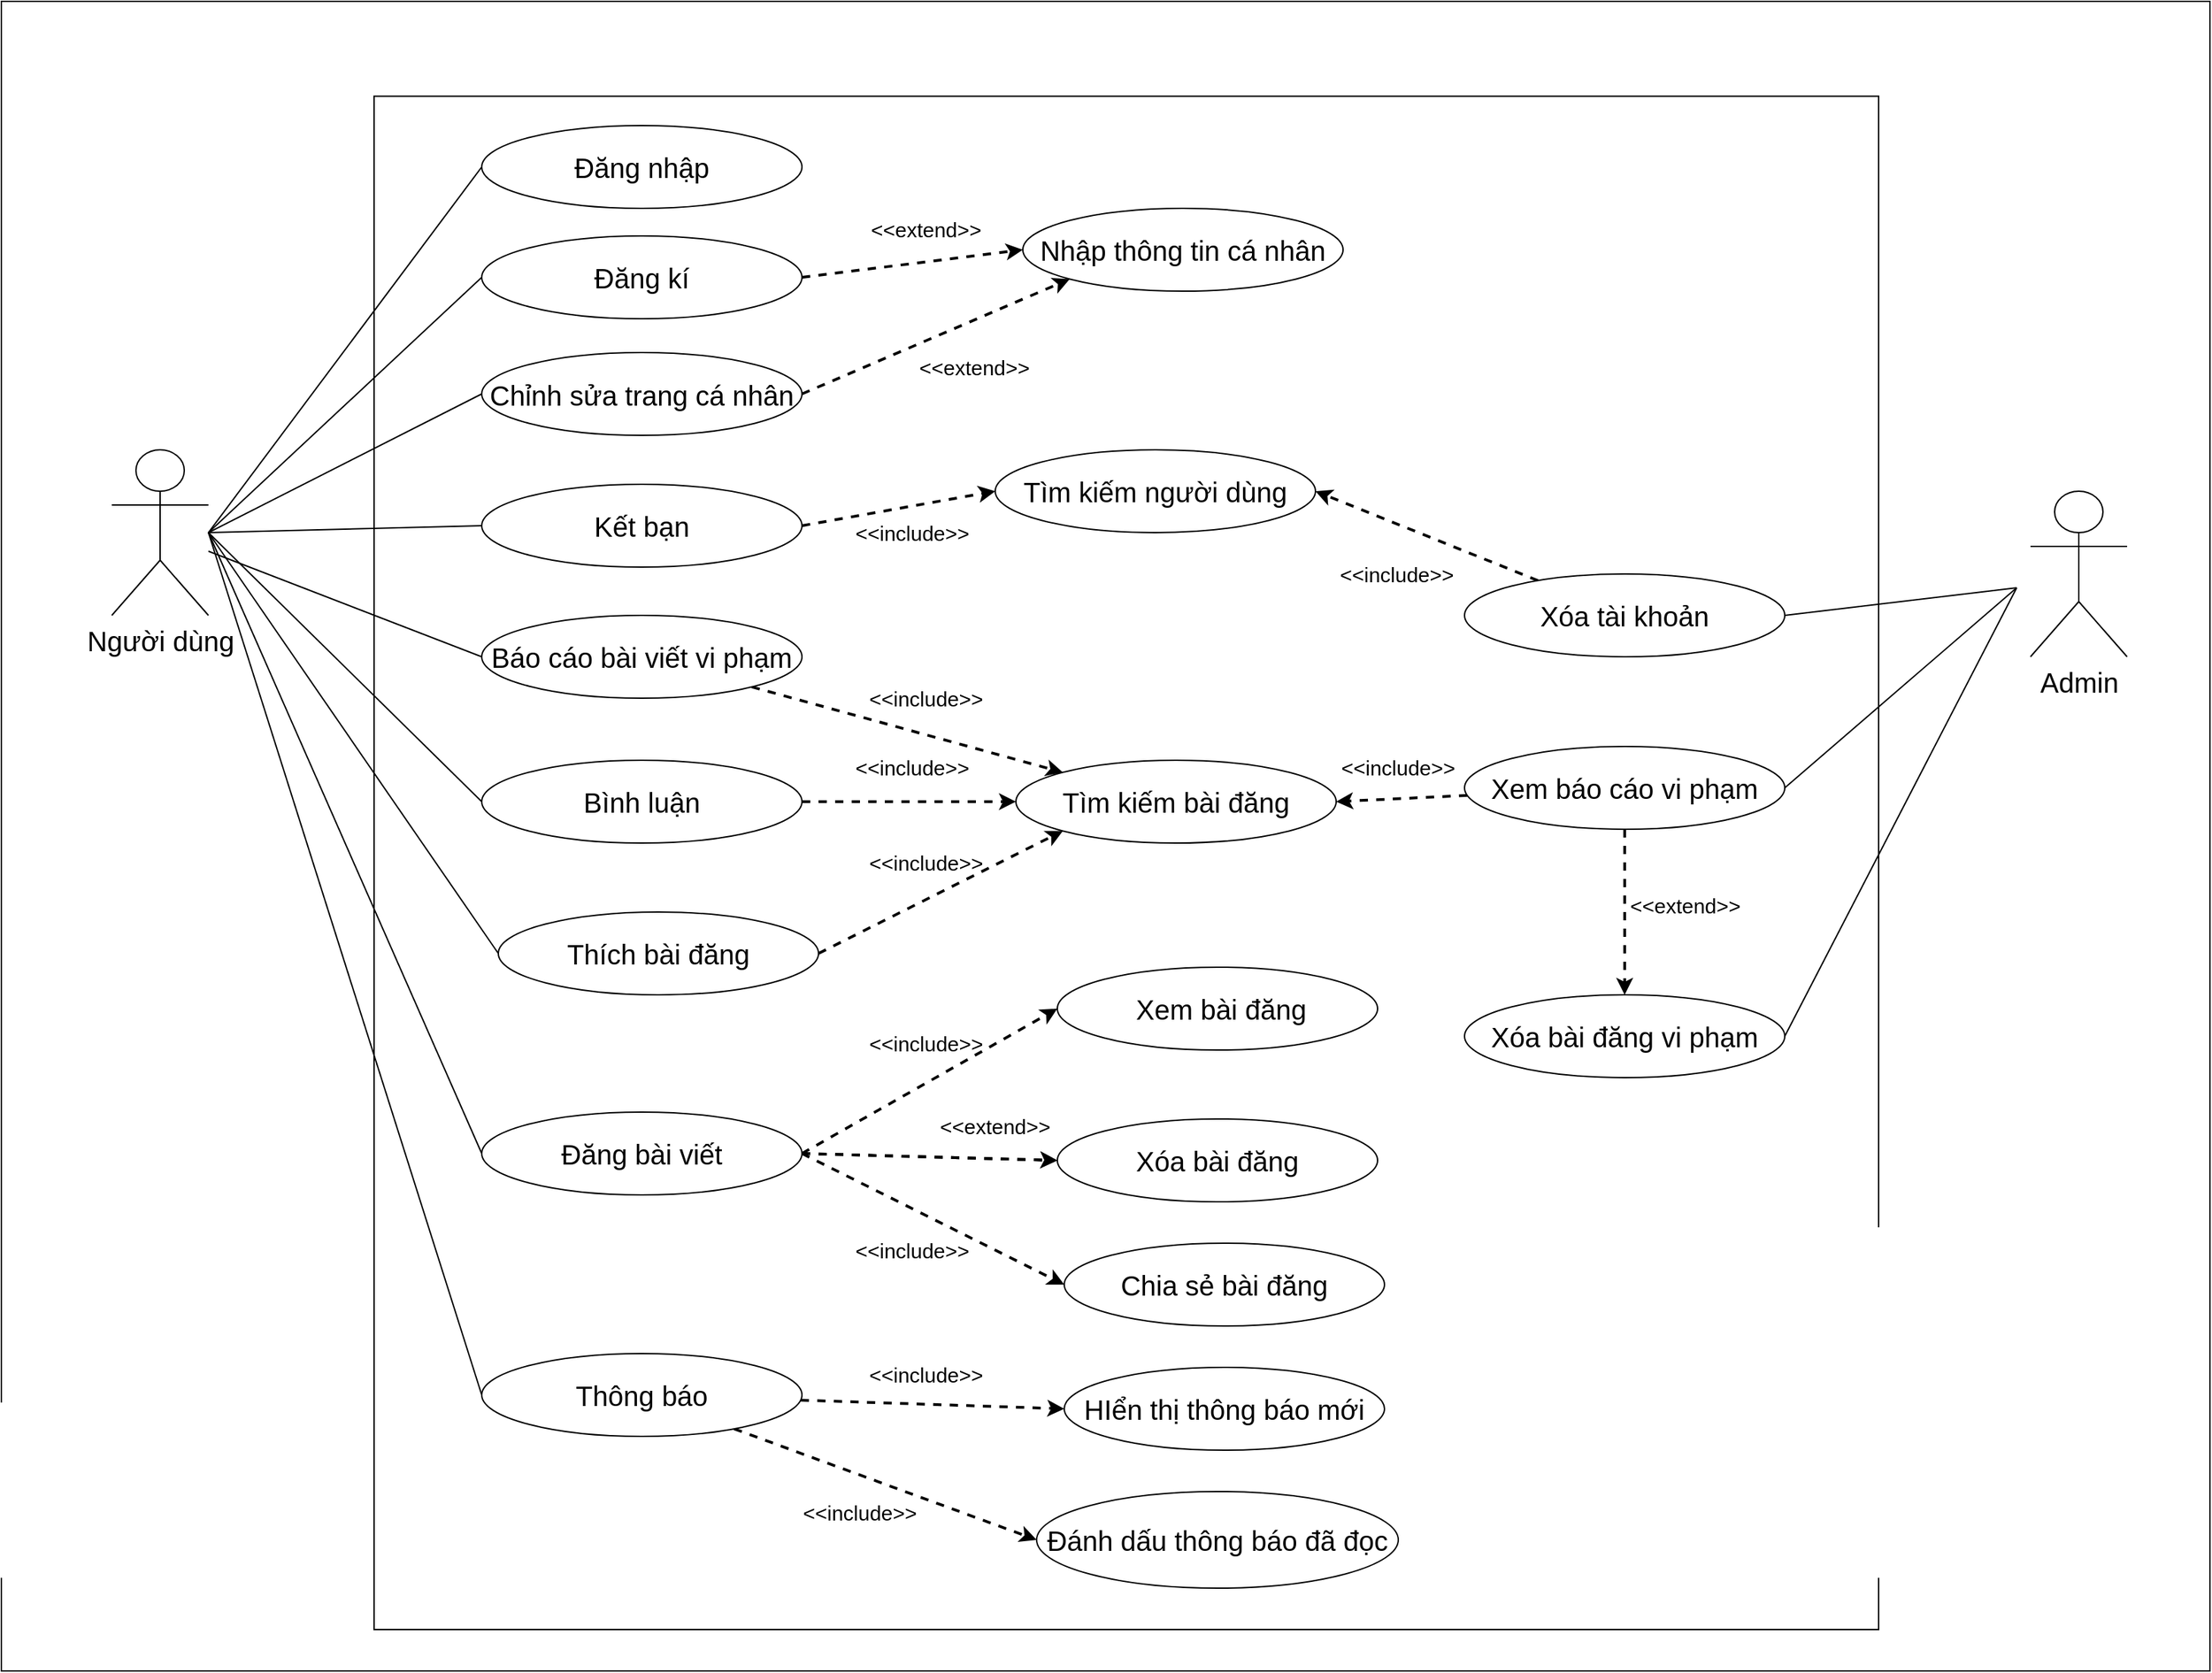 <mxfile version="22.0.8" type="device" pages="3">
  <diagram name="Toàn hệ thống" id="3_C9qZdud00XdcsO2KKz">
    <mxGraphModel dx="4780" dy="2633" grid="1" gridSize="10" guides="1" tooltips="1" connect="1" arrows="1" fold="1" page="1" pageScale="1" pageWidth="827" pageHeight="1169" math="0" shadow="0">
      <root>
        <mxCell id="0" />
        <mxCell id="1" parent="0" />
        <mxCell id="h9XKyr5DQepyekK_fm0u-84" value="" style="rounded=0;whiteSpace=wrap;html=1;" parent="1" vertex="1">
          <mxGeometry x="230" y="330" width="1600" height="1210" as="geometry" />
        </mxCell>
        <mxCell id="h9XKyr5DQepyekK_fm0u-85" value="&lt;font style=&quot;font-size: 20px;&quot;&gt;Người dùng&lt;/font&gt;" style="shape=umlActor;verticalLabelPosition=bottom;verticalAlign=top;html=1;outlineConnect=0;" parent="1" vertex="1">
          <mxGeometry x="310" y="655" width="70" height="120" as="geometry" />
        </mxCell>
        <mxCell id="h9XKyr5DQepyekK_fm0u-86" value="" style="rounded=0;whiteSpace=wrap;html=1;direction=south;" parent="1" vertex="1">
          <mxGeometry x="500" y="398.75" width="1090" height="1111.25" as="geometry" />
        </mxCell>
        <mxCell id="h9XKyr5DQepyekK_fm0u-87" value="&lt;font style=&quot;font-size: 20px;&quot;&gt;Admin&lt;/font&gt;" style="shape=umlActor;verticalLabelPosition=bottom;verticalAlign=top;html=1;outlineConnect=0;" parent="1" vertex="1">
          <mxGeometry x="1700" y="685" width="70" height="120" as="geometry" />
        </mxCell>
        <mxCell id="2ym0fA8dslWtIB_ttSnl-41" style="rounded=0;orthogonalLoop=1;jettySize=auto;html=1;entryX=0;entryY=1;entryDx=0;entryDy=0;dashed=1;endArrow=classic;endFill=1;strokeWidth=2;exitX=1;exitY=0.5;exitDx=0;exitDy=0;" edge="1" parent="1" source="h9XKyr5DQepyekK_fm0u-88" target="2ym0fA8dslWtIB_ttSnl-38">
          <mxGeometry relative="1" as="geometry" />
        </mxCell>
        <mxCell id="h9XKyr5DQepyekK_fm0u-88" value="&lt;font style=&quot;font-size: 20px;&quot;&gt;Chỉnh sửa trang cá nhân&lt;/font&gt;" style="ellipse;whiteSpace=wrap;html=1;" parent="1" vertex="1">
          <mxGeometry x="578" y="584.5" width="232" height="60" as="geometry" />
        </mxCell>
        <mxCell id="h9XKyr5DQepyekK_fm0u-89" value="&lt;span style=&quot;font-size: 20px;&quot;&gt;Đăng bài viết&lt;/span&gt;" style="ellipse;whiteSpace=wrap;html=1;" parent="1" vertex="1">
          <mxGeometry x="578" y="1135" width="232" height="60" as="geometry" />
        </mxCell>
        <mxCell id="2ym0fA8dslWtIB_ttSnl-39" value="" style="rounded=0;orthogonalLoop=1;jettySize=auto;html=1;dashed=1;strokeWidth=2;entryX=0;entryY=0.5;entryDx=0;entryDy=0;exitX=1;exitY=0.5;exitDx=0;exitDy=0;" edge="1" parent="1" source="h9XKyr5DQepyekK_fm0u-90" target="2ym0fA8dslWtIB_ttSnl-38">
          <mxGeometry relative="1" as="geometry" />
        </mxCell>
        <mxCell id="h9XKyr5DQepyekK_fm0u-90" value="&lt;span style=&quot;font-size: 20px;&quot;&gt;Đăng kí&lt;/span&gt;" style="ellipse;whiteSpace=wrap;html=1;" parent="1" vertex="1">
          <mxGeometry x="578" y="500" width="232" height="60" as="geometry" />
        </mxCell>
        <mxCell id="h9XKyr5DQepyekK_fm0u-91" value="&lt;span style=&quot;font-size: 20px;&quot;&gt;Đăng nhập&lt;/span&gt;" style="ellipse;whiteSpace=wrap;html=1;" parent="1" vertex="1">
          <mxGeometry x="578" y="420" width="232" height="60" as="geometry" />
        </mxCell>
        <mxCell id="h9XKyr5DQepyekK_fm0u-92" value="&lt;font style=&quot;font-size: 20px;&quot;&gt;Kết bạn&lt;/font&gt;" style="ellipse;whiteSpace=wrap;html=1;" parent="1" vertex="1">
          <mxGeometry x="578" y="680" width="232" height="60" as="geometry" />
        </mxCell>
        <mxCell id="2ym0fA8dslWtIB_ttSnl-20" style="rounded=0;orthogonalLoop=1;jettySize=auto;html=1;entryX=0;entryY=1;entryDx=0;entryDy=0;dashed=1;strokeWidth=2;exitX=1;exitY=0.5;exitDx=0;exitDy=0;endArrow=classic;endFill=1;" edge="1" parent="1" source="h9XKyr5DQepyekK_fm0u-93" target="h9XKyr5DQepyekK_fm0u-106">
          <mxGeometry relative="1" as="geometry" />
        </mxCell>
        <mxCell id="h9XKyr5DQepyekK_fm0u-93" value="&lt;font style=&quot;font-size: 20px;&quot;&gt;Thích bài đăng&lt;/font&gt;" style="ellipse;whiteSpace=wrap;html=1;" parent="1" vertex="1">
          <mxGeometry x="590" y="990" width="232" height="60" as="geometry" />
        </mxCell>
        <mxCell id="h9XKyr5DQepyekK_fm0u-94" value="&lt;font style=&quot;font-size: 20px;&quot;&gt;Bình luận&lt;/font&gt;" style="ellipse;whiteSpace=wrap;html=1;" parent="1" vertex="1">
          <mxGeometry x="578" y="880" width="232" height="60" as="geometry" />
        </mxCell>
        <mxCell id="h9XKyr5DQepyekK_fm0u-95" value="&lt;font style=&quot;font-size: 20px;&quot;&gt;&amp;nbsp;Xem bài đăng&lt;/font&gt;" style="ellipse;whiteSpace=wrap;html=1;" parent="1" vertex="1">
          <mxGeometry x="995" y="1030" width="232" height="60" as="geometry" />
        </mxCell>
        <mxCell id="2ym0fA8dslWtIB_ttSnl-3" style="rounded=0;orthogonalLoop=1;jettySize=auto;html=1;dashed=1;endArrow=classic;endFill=1;strokeWidth=2;exitX=1;exitY=0.5;exitDx=0;exitDy=0;entryX=0;entryY=0.5;entryDx=0;entryDy=0;" edge="1" parent="1" source="h9XKyr5DQepyekK_fm0u-89" target="h9XKyr5DQepyekK_fm0u-95">
          <mxGeometry relative="1" as="geometry">
            <mxPoint x="1250" y="1120" as="targetPoint" />
          </mxGeometry>
        </mxCell>
        <mxCell id="h9XKyr5DQepyekK_fm0u-97" value="&lt;font style=&quot;font-size: 20px;&quot;&gt;Chia sẻ bài đăng&lt;/font&gt;" style="ellipse;whiteSpace=wrap;html=1;" parent="1" vertex="1">
          <mxGeometry x="1000" y="1230" width="232" height="60" as="geometry" />
        </mxCell>
        <mxCell id="h9XKyr5DQepyekK_fm0u-98" value="" style="endArrow=classic;dashed=1;html=1;rounded=0;entryX=0;entryY=0.5;entryDx=0;entryDy=0;endFill=1;strokeWidth=2;exitX=1;exitY=0.5;exitDx=0;exitDy=0;" parent="1" target="h9XKyr5DQepyekK_fm0u-97" edge="1" source="h9XKyr5DQepyekK_fm0u-89">
          <mxGeometry width="50" height="50" relative="1" as="geometry">
            <mxPoint x="810" y="655" as="sourcePoint" />
            <mxPoint x="860" y="605" as="targetPoint" />
          </mxGeometry>
        </mxCell>
        <mxCell id="h9XKyr5DQepyekK_fm0u-100" value="" style="endArrow=classic;dashed=1;html=1;rounded=0;entryX=0;entryY=0.5;entryDx=0;entryDy=0;strokeWidth=2;endFill=0;exitX=1;exitY=0.5;exitDx=0;exitDy=0;" parent="1" target="h9XKyr5DQepyekK_fm0u-96" edge="1" source="h9XKyr5DQepyekK_fm0u-89">
          <mxGeometry width="50" height="50" relative="1" as="geometry">
            <mxPoint x="810" y="655" as="sourcePoint" />
            <mxPoint x="860" y="605" as="targetPoint" />
          </mxGeometry>
        </mxCell>
        <mxCell id="h9XKyr5DQepyekK_fm0u-101" value="&lt;font style=&quot;font-size: 15px;&quot;&gt;&amp;lt;&amp;lt;extend&amp;gt;&amp;gt;&lt;/font&gt;" style="text;html=1;strokeColor=none;fillColor=none;align=center;verticalAlign=middle;whiteSpace=wrap;rounded=0;" parent="1" vertex="1">
          <mxGeometry x="920" y="1130" width="60" height="30" as="geometry" />
        </mxCell>
        <mxCell id="h9XKyr5DQepyekK_fm0u-105" value="&lt;font style=&quot;font-size: 20px;&quot;&gt;Tìm kiếm người dùng&lt;/font&gt;" style="ellipse;whiteSpace=wrap;html=1;" parent="1" vertex="1">
          <mxGeometry x="950" y="655" width="232" height="60" as="geometry" />
        </mxCell>
        <mxCell id="h9XKyr5DQepyekK_fm0u-106" value="&lt;span style=&quot;font-size: 20px;&quot;&gt;Tìm kiếm bài đăng&lt;/span&gt;" style="ellipse;whiteSpace=wrap;html=1;" parent="1" vertex="1">
          <mxGeometry x="965" y="880" width="232" height="60" as="geometry" />
        </mxCell>
        <mxCell id="h9XKyr5DQepyekK_fm0u-107" value="" style="endArrow=classic;dashed=1;html=1;rounded=0;entryX=0;entryY=0.5;entryDx=0;entryDy=0;strokeWidth=2;exitX=1;exitY=0.5;exitDx=0;exitDy=0;endFill=1;" parent="1" source="h9XKyr5DQepyekK_fm0u-92" target="h9XKyr5DQepyekK_fm0u-105" edge="1">
          <mxGeometry width="50" height="50" relative="1" as="geometry">
            <mxPoint x="810.0" y="870" as="sourcePoint" />
            <mxPoint x="860" y="1055" as="targetPoint" />
          </mxGeometry>
        </mxCell>
        <mxCell id="h9XKyr5DQepyekK_fm0u-108" value="" style="endArrow=classic;dashed=1;html=1;rounded=0;entryX=0;entryY=0.5;entryDx=0;entryDy=0;strokeWidth=2;exitX=1;exitY=0.5;exitDx=0;exitDy=0;endFill=1;" parent="1" source="h9XKyr5DQepyekK_fm0u-94" target="h9XKyr5DQepyekK_fm0u-106" edge="1">
          <mxGeometry width="50" height="50" relative="1" as="geometry">
            <mxPoint x="810.0" y="870" as="sourcePoint" />
            <mxPoint x="860" y="1055" as="targetPoint" />
          </mxGeometry>
        </mxCell>
        <mxCell id="h9XKyr5DQepyekK_fm0u-111" value="" style="endArrow=none;html=1;rounded=0;entryX=0;entryY=0.5;entryDx=0;entryDy=0;strokeWidth=1;" parent="1" target="h9XKyr5DQepyekK_fm0u-91" edge="1">
          <mxGeometry width="50" height="50" relative="1" as="geometry">
            <mxPoint x="380" y="715" as="sourcePoint" />
            <mxPoint x="430" y="665" as="targetPoint" />
          </mxGeometry>
        </mxCell>
        <mxCell id="h9XKyr5DQepyekK_fm0u-112" value="" style="endArrow=none;html=1;rounded=0;entryX=0;entryY=0.5;entryDx=0;entryDy=0;" parent="1" target="h9XKyr5DQepyekK_fm0u-90" edge="1">
          <mxGeometry width="50" height="50" relative="1" as="geometry">
            <mxPoint x="380" y="715" as="sourcePoint" />
            <mxPoint x="430" y="665" as="targetPoint" />
          </mxGeometry>
        </mxCell>
        <mxCell id="h9XKyr5DQepyekK_fm0u-113" value="" style="endArrow=none;html=1;rounded=0;entryX=0;entryY=0.5;entryDx=0;entryDy=0;" parent="1" target="h9XKyr5DQepyekK_fm0u-89" edge="1">
          <mxGeometry width="50" height="50" relative="1" as="geometry">
            <mxPoint x="380" y="715" as="sourcePoint" />
            <mxPoint x="430" y="665" as="targetPoint" />
          </mxGeometry>
        </mxCell>
        <mxCell id="h9XKyr5DQepyekK_fm0u-114" value="" style="endArrow=none;html=1;rounded=0;entryX=0;entryY=0.5;entryDx=0;entryDy=0;" parent="1" target="h9XKyr5DQepyekK_fm0u-88" edge="1">
          <mxGeometry width="50" height="50" relative="1" as="geometry">
            <mxPoint x="380" y="715" as="sourcePoint" />
            <mxPoint x="430" y="665" as="targetPoint" />
          </mxGeometry>
        </mxCell>
        <mxCell id="h9XKyr5DQepyekK_fm0u-115" value="" style="endArrow=none;html=1;rounded=0;entryX=0;entryY=0.5;entryDx=0;entryDy=0;" parent="1" target="h9XKyr5DQepyekK_fm0u-92" edge="1">
          <mxGeometry width="50" height="50" relative="1" as="geometry">
            <mxPoint x="380" y="715" as="sourcePoint" />
            <mxPoint x="430" y="665" as="targetPoint" />
          </mxGeometry>
        </mxCell>
        <mxCell id="h9XKyr5DQepyekK_fm0u-116" value="" style="endArrow=none;html=1;rounded=0;entryX=0;entryY=0.5;entryDx=0;entryDy=0;" parent="1" target="h9XKyr5DQepyekK_fm0u-93" edge="1">
          <mxGeometry width="50" height="50" relative="1" as="geometry">
            <mxPoint x="380" y="715" as="sourcePoint" />
            <mxPoint x="430" y="665" as="targetPoint" />
          </mxGeometry>
        </mxCell>
        <mxCell id="h9XKyr5DQepyekK_fm0u-117" value="" style="endArrow=none;html=1;rounded=0;entryX=0;entryY=0.5;entryDx=0;entryDy=0;" parent="1" target="h9XKyr5DQepyekK_fm0u-94" edge="1">
          <mxGeometry width="50" height="50" relative="1" as="geometry">
            <mxPoint x="380" y="715" as="sourcePoint" />
            <mxPoint x="430" y="665" as="targetPoint" />
          </mxGeometry>
        </mxCell>
        <mxCell id="2ym0fA8dslWtIB_ttSnl-12" style="rounded=0;orthogonalLoop=1;jettySize=auto;html=1;entryX=0;entryY=0.5;entryDx=0;entryDy=0;dashed=1;endArrow=classic;endFill=1;strokeWidth=2;" edge="1" parent="1" source="h9XKyr5DQepyekK_fm0u-119" target="h9XKyr5DQepyekK_fm0u-121">
          <mxGeometry relative="1" as="geometry" />
        </mxCell>
        <mxCell id="2ym0fA8dslWtIB_ttSnl-13" style="rounded=0;orthogonalLoop=1;jettySize=auto;html=1;entryX=0;entryY=0.5;entryDx=0;entryDy=0;dashed=1;strokeWidth=2;" edge="1" parent="1" source="h9XKyr5DQepyekK_fm0u-119" target="h9XKyr5DQepyekK_fm0u-122">
          <mxGeometry relative="1" as="geometry" />
        </mxCell>
        <mxCell id="h9XKyr5DQepyekK_fm0u-119" value="&lt;font style=&quot;font-size: 20px;&quot;&gt;Thông báo&lt;/font&gt;" style="ellipse;whiteSpace=wrap;html=1;" parent="1" vertex="1">
          <mxGeometry x="578" y="1310" width="232" height="60" as="geometry" />
        </mxCell>
        <mxCell id="h9XKyr5DQepyekK_fm0u-120" value="" style="endArrow=none;html=1;rounded=0;entryX=0;entryY=0.5;entryDx=0;entryDy=0;" parent="1" target="h9XKyr5DQepyekK_fm0u-119" edge="1">
          <mxGeometry width="50" height="50" relative="1" as="geometry">
            <mxPoint x="380" y="715" as="sourcePoint" />
            <mxPoint x="430" y="665" as="targetPoint" />
          </mxGeometry>
        </mxCell>
        <mxCell id="h9XKyr5DQepyekK_fm0u-121" value="&lt;font style=&quot;font-size: 20px;&quot;&gt;HIển thị thông báo mới&lt;/font&gt;" style="ellipse;whiteSpace=wrap;html=1;" parent="1" vertex="1">
          <mxGeometry x="1000" y="1320" width="232" height="60" as="geometry" />
        </mxCell>
        <mxCell id="h9XKyr5DQepyekK_fm0u-122" value="&lt;span style=&quot;font-size: 20px;&quot;&gt;Đánh dấu thông báo đã đọc&lt;/span&gt;" style="ellipse;whiteSpace=wrap;html=1;" parent="1" vertex="1">
          <mxGeometry x="980" y="1410" width="262" height="70" as="geometry" />
        </mxCell>
        <mxCell id="h9XKyr5DQepyekK_fm0u-126" value="&lt;font style=&quot;font-size: 15px;&quot;&gt;&amp;lt;&amp;lt;include&amp;gt;&amp;gt;&lt;/font&gt;" style="text;html=1;strokeColor=none;fillColor=none;align=center;verticalAlign=middle;whiteSpace=wrap;rounded=0;" parent="1" vertex="1">
          <mxGeometry x="870" y="1310" width="60" height="30" as="geometry" />
        </mxCell>
        <mxCell id="2ym0fA8dslWtIB_ttSnl-33" style="rounded=0;orthogonalLoop=1;jettySize=auto;html=1;entryX=0.5;entryY=0;entryDx=0;entryDy=0;dashed=1;strokeWidth=2;" edge="1" parent="1" source="h9XKyr5DQepyekK_fm0u-127" target="h9XKyr5DQepyekK_fm0u-128">
          <mxGeometry relative="1" as="geometry" />
        </mxCell>
        <mxCell id="2ym0fA8dslWtIB_ttSnl-35" style="rounded=0;orthogonalLoop=1;jettySize=auto;html=1;entryX=1;entryY=0.5;entryDx=0;entryDy=0;strokeWidth=2;dashed=1;" edge="1" parent="1" source="h9XKyr5DQepyekK_fm0u-127" target="h9XKyr5DQepyekK_fm0u-106">
          <mxGeometry relative="1" as="geometry" />
        </mxCell>
        <mxCell id="h9XKyr5DQepyekK_fm0u-127" value="&lt;font style=&quot;font-size: 20px;&quot;&gt;Xem báo cáo vi phạm&lt;/font&gt;" style="ellipse;whiteSpace=wrap;html=1;" parent="1" vertex="1">
          <mxGeometry x="1290" y="870" width="232" height="60" as="geometry" />
        </mxCell>
        <mxCell id="h9XKyr5DQepyekK_fm0u-128" value="&lt;font style=&quot;font-size: 20px;&quot;&gt;Xóa bài đăng vi phạm&lt;/font&gt;" style="ellipse;whiteSpace=wrap;html=1;" parent="1" vertex="1">
          <mxGeometry x="1290" y="1050" width="232" height="60" as="geometry" />
        </mxCell>
        <mxCell id="2ym0fA8dslWtIB_ttSnl-23" style="rounded=0;orthogonalLoop=1;jettySize=auto;html=1;entryX=1;entryY=0.5;entryDx=0;entryDy=0;dashed=1;endArrow=classic;endFill=1;strokeWidth=2;" edge="1" parent="1" source="h9XKyr5DQepyekK_fm0u-129" target="h9XKyr5DQepyekK_fm0u-105">
          <mxGeometry relative="1" as="geometry" />
        </mxCell>
        <mxCell id="h9XKyr5DQepyekK_fm0u-129" value="&lt;font style=&quot;font-size: 20px;&quot;&gt;Xóa tài khoản&lt;/font&gt;" style="ellipse;whiteSpace=wrap;html=1;" parent="1" vertex="1">
          <mxGeometry x="1290" y="745" width="232" height="60" as="geometry" />
        </mxCell>
        <mxCell id="h9XKyr5DQepyekK_fm0u-130" value="" style="endArrow=none;html=1;rounded=0;exitX=1;exitY=0.5;exitDx=0;exitDy=0;" parent="1" source="h9XKyr5DQepyekK_fm0u-127" edge="1">
          <mxGeometry width="50" height="50" relative="1" as="geometry">
            <mxPoint x="1640" y="805" as="sourcePoint" />
            <mxPoint x="1690" y="755" as="targetPoint" />
          </mxGeometry>
        </mxCell>
        <mxCell id="h9XKyr5DQepyekK_fm0u-131" value="" style="endArrow=none;html=1;rounded=0;exitX=1;exitY=0.5;exitDx=0;exitDy=0;" parent="1" source="h9XKyr5DQepyekK_fm0u-128" edge="1">
          <mxGeometry width="50" height="50" relative="1" as="geometry">
            <mxPoint x="1640" y="805" as="sourcePoint" />
            <mxPoint x="1690" y="755" as="targetPoint" />
          </mxGeometry>
        </mxCell>
        <mxCell id="h9XKyr5DQepyekK_fm0u-132" value="" style="endArrow=none;html=1;rounded=0;exitX=1;exitY=0.5;exitDx=0;exitDy=0;" parent="1" source="h9XKyr5DQepyekK_fm0u-129" edge="1">
          <mxGeometry width="50" height="50" relative="1" as="geometry">
            <mxPoint x="1640" y="805" as="sourcePoint" />
            <mxPoint x="1690" y="755" as="targetPoint" />
          </mxGeometry>
        </mxCell>
        <mxCell id="2ym0fA8dslWtIB_ttSnl-45" style="rounded=0;orthogonalLoop=1;jettySize=auto;html=1;entryX=0;entryY=0;entryDx=0;entryDy=0;dashed=1;strokeWidth=2;" edge="1" parent="1" source="2ym0fA8dslWtIB_ttSnl-1" target="h9XKyr5DQepyekK_fm0u-106">
          <mxGeometry relative="1" as="geometry" />
        </mxCell>
        <mxCell id="2ym0fA8dslWtIB_ttSnl-1" value="&lt;font style=&quot;font-size: 20px;&quot;&gt;Báo cáo bài viết vi phạm&lt;br&gt;&lt;/font&gt;" style="ellipse;whiteSpace=wrap;html=1;" vertex="1" parent="1">
          <mxGeometry x="578" y="775" width="232" height="60" as="geometry" />
        </mxCell>
        <mxCell id="2ym0fA8dslWtIB_ttSnl-4" value="&lt;font style=&quot;font-size: 15px;&quot;&gt;&amp;lt;&amp;lt;include&amp;gt;&amp;gt;&lt;/font&gt;" style="text;html=1;strokeColor=none;fillColor=none;align=center;verticalAlign=middle;whiteSpace=wrap;rounded=0;" vertex="1" parent="1">
          <mxGeometry x="860" y="1220" width="60" height="30" as="geometry" />
        </mxCell>
        <mxCell id="2ym0fA8dslWtIB_ttSnl-9" style="rounded=0;orthogonalLoop=1;jettySize=auto;html=1;entryX=0;entryY=0.5;entryDx=0;entryDy=0;endArrow=none;endFill=0;" edge="1" parent="1" source="h9XKyr5DQepyekK_fm0u-85" target="2ym0fA8dslWtIB_ttSnl-1">
          <mxGeometry relative="1" as="geometry" />
        </mxCell>
        <mxCell id="2ym0fA8dslWtIB_ttSnl-14" value="&lt;font style=&quot;font-size: 15px;&quot;&gt;&amp;lt;&amp;lt;include&amp;gt;&amp;gt;&lt;/font&gt;" style="text;html=1;strokeColor=none;fillColor=none;align=center;verticalAlign=middle;whiteSpace=wrap;rounded=0;" vertex="1" parent="1">
          <mxGeometry x="822" y="1410" width="60" height="30" as="geometry" />
        </mxCell>
        <mxCell id="2ym0fA8dslWtIB_ttSnl-15" value="" style="endArrow=classic;dashed=1;html=1;rounded=0;entryX=0;entryY=0.5;entryDx=0;entryDy=0;strokeWidth=2;sourcePerimeterSpacing=0;endFill=1;exitX=1;exitY=0.5;exitDx=0;exitDy=0;" edge="1" parent="1" source="h9XKyr5DQepyekK_fm0u-89" target="h9XKyr5DQepyekK_fm0u-96">
          <mxGeometry width="50" height="50" relative="1" as="geometry">
            <mxPoint x="810" y="1230" as="sourcePoint" />
            <mxPoint x="1200" y="1000" as="targetPoint" />
          </mxGeometry>
        </mxCell>
        <mxCell id="h9XKyr5DQepyekK_fm0u-96" value="&lt;font style=&quot;font-size: 20px;&quot;&gt;Xóa bài đăng&lt;br&gt;&lt;/font&gt;" style="ellipse;whiteSpace=wrap;html=1;" parent="1" vertex="1">
          <mxGeometry x="995" y="1140" width="232" height="60" as="geometry" />
        </mxCell>
        <mxCell id="2ym0fA8dslWtIB_ttSnl-25" value="&lt;font style=&quot;font-size: 15px;&quot;&gt;&amp;lt;&amp;lt;include&amp;gt;&amp;gt;&lt;/font&gt;" style="text;html=1;strokeColor=none;fillColor=none;align=center;verticalAlign=middle;whiteSpace=wrap;rounded=0;" vertex="1" parent="1">
          <mxGeometry x="1210.5" y="730" width="60" height="30" as="geometry" />
        </mxCell>
        <mxCell id="2ym0fA8dslWtIB_ttSnl-26" value="&lt;font style=&quot;font-size: 15px;&quot;&gt;&amp;lt;&amp;lt;include&amp;gt;&amp;gt;&lt;/font&gt;" style="text;html=1;strokeColor=none;fillColor=none;align=center;verticalAlign=middle;whiteSpace=wrap;rounded=0;" vertex="1" parent="1">
          <mxGeometry x="860" y="700" width="60" height="30" as="geometry" />
        </mxCell>
        <mxCell id="2ym0fA8dslWtIB_ttSnl-29" value="&lt;font style=&quot;font-size: 15px;&quot;&gt;&amp;lt;&amp;lt;include&amp;gt;&amp;gt;&lt;/font&gt;" style="text;html=1;strokeColor=none;fillColor=none;align=center;verticalAlign=middle;whiteSpace=wrap;rounded=0;" vertex="1" parent="1">
          <mxGeometry x="860" y="870" width="60" height="30" as="geometry" />
        </mxCell>
        <mxCell id="2ym0fA8dslWtIB_ttSnl-30" value="&lt;font style=&quot;font-size: 15px;&quot;&gt;&amp;lt;&amp;lt;include&amp;gt;&amp;gt;&lt;/font&gt;" style="text;html=1;strokeColor=none;fillColor=none;align=center;verticalAlign=middle;whiteSpace=wrap;rounded=0;" vertex="1" parent="1">
          <mxGeometry x="870" y="939.38" width="60" height="30" as="geometry" />
        </mxCell>
        <mxCell id="2ym0fA8dslWtIB_ttSnl-32" value="&lt;font style=&quot;font-size: 15px;&quot;&gt;&amp;lt;&amp;lt;extend&amp;gt;&amp;gt;&lt;/font&gt;" style="text;html=1;strokeColor=none;fillColor=none;align=center;verticalAlign=middle;whiteSpace=wrap;rounded=0;" vertex="1" parent="1">
          <mxGeometry x="1420" y="970" width="60" height="30" as="geometry" />
        </mxCell>
        <mxCell id="2ym0fA8dslWtIB_ttSnl-36" value="&lt;font style=&quot;font-size: 15px;&quot;&gt;&amp;lt;&amp;lt;include&amp;gt;&amp;gt;&lt;/font&gt;" style="text;html=1;strokeColor=none;fillColor=none;align=center;verticalAlign=middle;whiteSpace=wrap;rounded=0;" vertex="1" parent="1">
          <mxGeometry x="1212" y="870" width="60" height="30" as="geometry" />
        </mxCell>
        <mxCell id="2ym0fA8dslWtIB_ttSnl-37" value="&lt;font style=&quot;font-size: 15px;&quot;&gt;&amp;lt;&amp;lt;include&amp;gt;&amp;gt;&lt;/font&gt;" style="text;html=1;strokeColor=none;fillColor=none;align=center;verticalAlign=middle;whiteSpace=wrap;rounded=0;" vertex="1" parent="1">
          <mxGeometry x="870" y="1070" width="60" height="30" as="geometry" />
        </mxCell>
        <mxCell id="2ym0fA8dslWtIB_ttSnl-38" value="&lt;span style=&quot;font-size: 20px;&quot;&gt;Nhập thông tin cá nhân&lt;br&gt;&lt;/span&gt;" style="ellipse;whiteSpace=wrap;html=1;" vertex="1" parent="1">
          <mxGeometry x="970" y="480" width="232" height="60" as="geometry" />
        </mxCell>
        <mxCell id="2ym0fA8dslWtIB_ttSnl-40" value="&lt;font style=&quot;font-size: 15px;&quot;&gt;&amp;lt;&amp;lt;extend&amp;gt;&amp;gt;&lt;/font&gt;" style="text;html=1;strokeColor=none;fillColor=none;align=center;verticalAlign=middle;whiteSpace=wrap;rounded=0;" vertex="1" parent="1">
          <mxGeometry x="870" y="480" width="60" height="30" as="geometry" />
        </mxCell>
        <mxCell id="2ym0fA8dslWtIB_ttSnl-42" value="&lt;font style=&quot;font-size: 15px;&quot;&gt;&amp;lt;&amp;lt;extend&amp;gt;&amp;gt;&lt;/font&gt;" style="text;html=1;strokeColor=none;fillColor=none;align=center;verticalAlign=middle;whiteSpace=wrap;rounded=0;" vertex="1" parent="1">
          <mxGeometry x="905" y="580" width="60" height="30" as="geometry" />
        </mxCell>
        <mxCell id="2ym0fA8dslWtIB_ttSnl-43" style="edgeStyle=orthogonalEdgeStyle;rounded=0;orthogonalLoop=1;jettySize=auto;html=1;exitX=0.5;exitY=1;exitDx=0;exitDy=0;" edge="1" parent="1" source="2ym0fA8dslWtIB_ttSnl-25" target="2ym0fA8dslWtIB_ttSnl-25">
          <mxGeometry relative="1" as="geometry" />
        </mxCell>
        <mxCell id="2ym0fA8dslWtIB_ttSnl-46" value="&lt;font style=&quot;font-size: 15px;&quot;&gt;&amp;lt;&amp;lt;include&amp;gt;&amp;gt;&lt;/font&gt;" style="text;html=1;strokeColor=none;fillColor=none;align=center;verticalAlign=middle;whiteSpace=wrap;rounded=0;" vertex="1" parent="1">
          <mxGeometry x="870" y="820" width="60" height="30" as="geometry" />
        </mxCell>
      </root>
    </mxGraphModel>
  </diagram>
  <diagram id="csFMWEttqjbrjYnpQ3_l" name="admin">
    <mxGraphModel dx="2041" dy="1580" grid="1" gridSize="10" guides="1" tooltips="1" connect="1" arrows="1" fold="1" page="1" pageScale="1" pageWidth="827" pageHeight="1169" math="0" shadow="0">
      <root>
        <mxCell id="0" />
        <mxCell id="1" parent="0" />
        <mxCell id="ihpm8Mbfwv3vonvN67vi-1" value="" style="rounded=0;whiteSpace=wrap;html=1;" vertex="1" parent="1">
          <mxGeometry x="890" y="560" width="950" height="640" as="geometry" />
        </mxCell>
        <mxCell id="ihpm8Mbfwv3vonvN67vi-3" value="" style="rounded=0;whiteSpace=wrap;html=1;direction=south;" vertex="1" parent="1">
          <mxGeometry x="920" y="620" width="700" height="550" as="geometry" />
        </mxCell>
        <mxCell id="ihpm8Mbfwv3vonvN67vi-4" value="&lt;font style=&quot;font-size: 20px;&quot;&gt;Admin&lt;/font&gt;" style="shape=umlActor;verticalLabelPosition=bottom;verticalAlign=top;html=1;outlineConnect=0;" vertex="1" parent="1">
          <mxGeometry x="1700" y="685" width="70" height="120" as="geometry" />
        </mxCell>
        <mxCell id="ihpm8Mbfwv3vonvN67vi-21" value="&lt;font style=&quot;font-size: 20px;&quot;&gt;Tìm kiếm người dùng&lt;/font&gt;" style="ellipse;whiteSpace=wrap;html=1;" vertex="1" parent="1">
          <mxGeometry x="950" y="655" width="232" height="60" as="geometry" />
        </mxCell>
        <mxCell id="ihpm8Mbfwv3vonvN67vi-22" value="&lt;span style=&quot;font-size: 20px;&quot;&gt;Tìm kiếm bài đăng&lt;/span&gt;" style="ellipse;whiteSpace=wrap;html=1;" vertex="1" parent="1">
          <mxGeometry x="965" y="880" width="232" height="60" as="geometry" />
        </mxCell>
        <mxCell id="ihpm8Mbfwv3vonvN67vi-39" style="rounded=0;orthogonalLoop=1;jettySize=auto;html=1;entryX=0.5;entryY=0;entryDx=0;entryDy=0;dashed=1;strokeWidth=2;" edge="1" parent="1" source="ihpm8Mbfwv3vonvN67vi-41" target="ihpm8Mbfwv3vonvN67vi-42">
          <mxGeometry relative="1" as="geometry" />
        </mxCell>
        <mxCell id="ihpm8Mbfwv3vonvN67vi-40" style="rounded=0;orthogonalLoop=1;jettySize=auto;html=1;entryX=1;entryY=0.5;entryDx=0;entryDy=0;strokeWidth=2;dashed=1;" edge="1" parent="1" source="ihpm8Mbfwv3vonvN67vi-41" target="ihpm8Mbfwv3vonvN67vi-22">
          <mxGeometry relative="1" as="geometry" />
        </mxCell>
        <mxCell id="ihpm8Mbfwv3vonvN67vi-41" value="&lt;font style=&quot;font-size: 20px;&quot;&gt;Xem báo cáo vi phạm&lt;/font&gt;" style="ellipse;whiteSpace=wrap;html=1;" vertex="1" parent="1">
          <mxGeometry x="1290" y="870" width="232" height="60" as="geometry" />
        </mxCell>
        <mxCell id="ihpm8Mbfwv3vonvN67vi-42" value="&lt;font style=&quot;font-size: 20px;&quot;&gt;Xóa bài đăng vi phạm&lt;/font&gt;" style="ellipse;whiteSpace=wrap;html=1;" vertex="1" parent="1">
          <mxGeometry x="1290" y="1050" width="232" height="60" as="geometry" />
        </mxCell>
        <mxCell id="ihpm8Mbfwv3vonvN67vi-43" style="rounded=0;orthogonalLoop=1;jettySize=auto;html=1;entryX=1;entryY=0.5;entryDx=0;entryDy=0;dashed=1;endArrow=classic;endFill=1;strokeWidth=2;" edge="1" parent="1" source="ihpm8Mbfwv3vonvN67vi-44" target="ihpm8Mbfwv3vonvN67vi-21">
          <mxGeometry relative="1" as="geometry" />
        </mxCell>
        <mxCell id="ihpm8Mbfwv3vonvN67vi-44" value="&lt;font style=&quot;font-size: 20px;&quot;&gt;Xóa tài khoản&lt;/font&gt;" style="ellipse;whiteSpace=wrap;html=1;" vertex="1" parent="1">
          <mxGeometry x="1290" y="745" width="232" height="60" as="geometry" />
        </mxCell>
        <mxCell id="ihpm8Mbfwv3vonvN67vi-45" value="" style="endArrow=none;html=1;rounded=0;exitX=1;exitY=0.5;exitDx=0;exitDy=0;" edge="1" parent="1" source="ihpm8Mbfwv3vonvN67vi-41">
          <mxGeometry width="50" height="50" relative="1" as="geometry">
            <mxPoint x="1640" y="805" as="sourcePoint" />
            <mxPoint x="1690" y="755" as="targetPoint" />
          </mxGeometry>
        </mxCell>
        <mxCell id="ihpm8Mbfwv3vonvN67vi-46" value="" style="endArrow=none;html=1;rounded=0;exitX=1;exitY=0.5;exitDx=0;exitDy=0;" edge="1" parent="1" source="ihpm8Mbfwv3vonvN67vi-42">
          <mxGeometry width="50" height="50" relative="1" as="geometry">
            <mxPoint x="1640" y="805" as="sourcePoint" />
            <mxPoint x="1690" y="755" as="targetPoint" />
          </mxGeometry>
        </mxCell>
        <mxCell id="ihpm8Mbfwv3vonvN67vi-47" value="" style="endArrow=none;html=1;rounded=0;exitX=1;exitY=0.5;exitDx=0;exitDy=0;" edge="1" parent="1" source="ihpm8Mbfwv3vonvN67vi-44">
          <mxGeometry width="50" height="50" relative="1" as="geometry">
            <mxPoint x="1640" y="805" as="sourcePoint" />
            <mxPoint x="1690" y="755" as="targetPoint" />
          </mxGeometry>
        </mxCell>
        <mxCell id="ihpm8Mbfwv3vonvN67vi-55" value="&lt;font style=&quot;font-size: 15px;&quot;&gt;&amp;lt;&amp;lt;include&amp;gt;&amp;gt;&lt;/font&gt;" style="text;html=1;strokeColor=none;fillColor=none;align=center;verticalAlign=middle;whiteSpace=wrap;rounded=0;" vertex="1" parent="1">
          <mxGeometry x="1210.5" y="730" width="60" height="30" as="geometry" />
        </mxCell>
        <mxCell id="ihpm8Mbfwv3vonvN67vi-59" value="&lt;font style=&quot;font-size: 15px;&quot;&gt;&amp;lt;&amp;lt;extend&amp;gt;&amp;gt;&lt;/font&gt;" style="text;html=1;strokeColor=none;fillColor=none;align=center;verticalAlign=middle;whiteSpace=wrap;rounded=0;" vertex="1" parent="1">
          <mxGeometry x="1420" y="970" width="60" height="30" as="geometry" />
        </mxCell>
        <mxCell id="ihpm8Mbfwv3vonvN67vi-60" value="&lt;font style=&quot;font-size: 15px;&quot;&gt;&amp;lt;&amp;lt;include&amp;gt;&amp;gt;&lt;/font&gt;" style="text;html=1;strokeColor=none;fillColor=none;align=center;verticalAlign=middle;whiteSpace=wrap;rounded=0;" vertex="1" parent="1">
          <mxGeometry x="1212" y="870" width="60" height="30" as="geometry" />
        </mxCell>
        <mxCell id="ihpm8Mbfwv3vonvN67vi-65" style="edgeStyle=orthogonalEdgeStyle;rounded=0;orthogonalLoop=1;jettySize=auto;html=1;exitX=0.5;exitY=1;exitDx=0;exitDy=0;" edge="1" parent="1" source="ihpm8Mbfwv3vonvN67vi-55" target="ihpm8Mbfwv3vonvN67vi-55">
          <mxGeometry relative="1" as="geometry" />
        </mxCell>
      </root>
    </mxGraphModel>
  </diagram>
  <diagram id="tBOc_DQClUFXzEYUYfWl" name="Người dùng">
    <mxGraphModel dx="2868" dy="1580" grid="1" gridSize="10" guides="1" tooltips="1" connect="1" arrows="1" fold="1" page="1" pageScale="1" pageWidth="827" pageHeight="1169" math="0" shadow="0">
      <root>
        <mxCell id="0" />
        <mxCell id="1" parent="0" />
        <mxCell id="LEHNHNU1KOuzsg1_Ykxi-1" value="" style="rounded=0;whiteSpace=wrap;html=1;" vertex="1" parent="1">
          <mxGeometry x="230" y="370" width="1100" height="1170" as="geometry" />
        </mxCell>
        <mxCell id="LEHNHNU1KOuzsg1_Ykxi-2" value="&lt;font style=&quot;font-size: 20px;&quot;&gt;Người dùng&lt;/font&gt;" style="shape=umlActor;verticalLabelPosition=bottom;verticalAlign=top;html=1;outlineConnect=0;" vertex="1" parent="1">
          <mxGeometry x="310" y="655" width="70" height="120" as="geometry" />
        </mxCell>
        <mxCell id="LEHNHNU1KOuzsg1_Ykxi-3" value="" style="rounded=0;whiteSpace=wrap;html=1;direction=south;" vertex="1" parent="1">
          <mxGeometry x="500" y="398.75" width="800" height="1111.25" as="geometry" />
        </mxCell>
        <mxCell id="LEHNHNU1KOuzsg1_Ykxi-5" style="rounded=0;orthogonalLoop=1;jettySize=auto;html=1;entryX=0;entryY=1;entryDx=0;entryDy=0;dashed=1;endArrow=classic;endFill=1;strokeWidth=2;exitX=1;exitY=0.5;exitDx=0;exitDy=0;" edge="1" parent="1" source="LEHNHNU1KOuzsg1_Ykxi-6" target="LEHNHNU1KOuzsg1_Ykxi-62">
          <mxGeometry relative="1" as="geometry" />
        </mxCell>
        <mxCell id="LEHNHNU1KOuzsg1_Ykxi-6" value="&lt;font style=&quot;font-size: 20px;&quot;&gt;Chỉnh sửa trang cá nhân&lt;/font&gt;" style="ellipse;whiteSpace=wrap;html=1;" vertex="1" parent="1">
          <mxGeometry x="578" y="584.5" width="232" height="60" as="geometry" />
        </mxCell>
        <mxCell id="LEHNHNU1KOuzsg1_Ykxi-7" value="&lt;span style=&quot;font-size: 20px;&quot;&gt;Đăng bài viết&lt;/span&gt;" style="ellipse;whiteSpace=wrap;html=1;" vertex="1" parent="1">
          <mxGeometry x="578" y="1135" width="232" height="60" as="geometry" />
        </mxCell>
        <mxCell id="LEHNHNU1KOuzsg1_Ykxi-8" value="" style="rounded=0;orthogonalLoop=1;jettySize=auto;html=1;dashed=1;strokeWidth=2;entryX=0;entryY=0.5;entryDx=0;entryDy=0;exitX=1;exitY=0.5;exitDx=0;exitDy=0;" edge="1" parent="1" source="LEHNHNU1KOuzsg1_Ykxi-9" target="LEHNHNU1KOuzsg1_Ykxi-62">
          <mxGeometry relative="1" as="geometry" />
        </mxCell>
        <mxCell id="LEHNHNU1KOuzsg1_Ykxi-9" value="&lt;span style=&quot;font-size: 20px;&quot;&gt;Đăng kí&lt;/span&gt;" style="ellipse;whiteSpace=wrap;html=1;" vertex="1" parent="1">
          <mxGeometry x="578" y="500" width="232" height="60" as="geometry" />
        </mxCell>
        <mxCell id="LEHNHNU1KOuzsg1_Ykxi-10" value="&lt;span style=&quot;font-size: 20px;&quot;&gt;Đăng nhập&lt;/span&gt;" style="ellipse;whiteSpace=wrap;html=1;" vertex="1" parent="1">
          <mxGeometry x="578" y="420" width="232" height="60" as="geometry" />
        </mxCell>
        <mxCell id="LEHNHNU1KOuzsg1_Ykxi-11" value="&lt;font style=&quot;font-size: 20px;&quot;&gt;Kết bạn&lt;/font&gt;" style="ellipse;whiteSpace=wrap;html=1;" vertex="1" parent="1">
          <mxGeometry x="578" y="680" width="232" height="60" as="geometry" />
        </mxCell>
        <mxCell id="LEHNHNU1KOuzsg1_Ykxi-12" style="rounded=0;orthogonalLoop=1;jettySize=auto;html=1;entryX=0;entryY=1;entryDx=0;entryDy=0;dashed=1;strokeWidth=2;exitX=1;exitY=0.5;exitDx=0;exitDy=0;endArrow=classic;endFill=1;" edge="1" parent="1" source="LEHNHNU1KOuzsg1_Ykxi-13" target="LEHNHNU1KOuzsg1_Ykxi-22">
          <mxGeometry relative="1" as="geometry" />
        </mxCell>
        <mxCell id="LEHNHNU1KOuzsg1_Ykxi-13" value="&lt;font style=&quot;font-size: 20px;&quot;&gt;Thích bài đăng&lt;/font&gt;" style="ellipse;whiteSpace=wrap;html=1;" vertex="1" parent="1">
          <mxGeometry x="590" y="990" width="232" height="60" as="geometry" />
        </mxCell>
        <mxCell id="LEHNHNU1KOuzsg1_Ykxi-14" value="&lt;font style=&quot;font-size: 20px;&quot;&gt;Bình luận&lt;/font&gt;" style="ellipse;whiteSpace=wrap;html=1;" vertex="1" parent="1">
          <mxGeometry x="578" y="880" width="232" height="60" as="geometry" />
        </mxCell>
        <mxCell id="LEHNHNU1KOuzsg1_Ykxi-15" value="&lt;font style=&quot;font-size: 20px;&quot;&gt;&amp;nbsp;Xem bài đăng&lt;/font&gt;" style="ellipse;whiteSpace=wrap;html=1;" vertex="1" parent="1">
          <mxGeometry x="995" y="1030" width="232" height="60" as="geometry" />
        </mxCell>
        <mxCell id="LEHNHNU1KOuzsg1_Ykxi-16" style="rounded=0;orthogonalLoop=1;jettySize=auto;html=1;dashed=1;endArrow=classic;endFill=1;strokeWidth=2;exitX=1;exitY=0.5;exitDx=0;exitDy=0;entryX=0;entryY=0.5;entryDx=0;entryDy=0;" edge="1" parent="1" source="LEHNHNU1KOuzsg1_Ykxi-7" target="LEHNHNU1KOuzsg1_Ykxi-15">
          <mxGeometry relative="1" as="geometry">
            <mxPoint x="1250" y="1120" as="targetPoint" />
          </mxGeometry>
        </mxCell>
        <mxCell id="LEHNHNU1KOuzsg1_Ykxi-17" value="&lt;font style=&quot;font-size: 20px;&quot;&gt;Chia sẻ bài đăng&lt;/font&gt;" style="ellipse;whiteSpace=wrap;html=1;" vertex="1" parent="1">
          <mxGeometry x="1000" y="1230" width="232" height="60" as="geometry" />
        </mxCell>
        <mxCell id="LEHNHNU1KOuzsg1_Ykxi-18" value="" style="endArrow=classic;dashed=1;html=1;rounded=0;entryX=0;entryY=0.5;entryDx=0;entryDy=0;endFill=1;strokeWidth=2;exitX=1;exitY=0.5;exitDx=0;exitDy=0;" edge="1" parent="1" source="LEHNHNU1KOuzsg1_Ykxi-7" target="LEHNHNU1KOuzsg1_Ykxi-17">
          <mxGeometry width="50" height="50" relative="1" as="geometry">
            <mxPoint x="810" y="655" as="sourcePoint" />
            <mxPoint x="860" y="605" as="targetPoint" />
          </mxGeometry>
        </mxCell>
        <mxCell id="LEHNHNU1KOuzsg1_Ykxi-19" value="" style="endArrow=classic;dashed=1;html=1;rounded=0;entryX=0;entryY=0.5;entryDx=0;entryDy=0;strokeWidth=2;endFill=0;exitX=1;exitY=0.5;exitDx=0;exitDy=0;" edge="1" parent="1" source="LEHNHNU1KOuzsg1_Ykxi-7" target="LEHNHNU1KOuzsg1_Ykxi-54">
          <mxGeometry width="50" height="50" relative="1" as="geometry">
            <mxPoint x="810" y="655" as="sourcePoint" />
            <mxPoint x="860" y="605" as="targetPoint" />
          </mxGeometry>
        </mxCell>
        <mxCell id="LEHNHNU1KOuzsg1_Ykxi-20" value="&lt;font style=&quot;font-size: 15px;&quot;&gt;&amp;lt;&amp;lt;extend&amp;gt;&amp;gt;&lt;/font&gt;" style="text;html=1;strokeColor=none;fillColor=none;align=center;verticalAlign=middle;whiteSpace=wrap;rounded=0;" vertex="1" parent="1">
          <mxGeometry x="920" y="1130" width="60" height="30" as="geometry" />
        </mxCell>
        <mxCell id="LEHNHNU1KOuzsg1_Ykxi-21" value="&lt;font style=&quot;font-size: 20px;&quot;&gt;Tìm kiếm người dùng&lt;/font&gt;" style="ellipse;whiteSpace=wrap;html=1;" vertex="1" parent="1">
          <mxGeometry x="950" y="655" width="232" height="60" as="geometry" />
        </mxCell>
        <mxCell id="LEHNHNU1KOuzsg1_Ykxi-22" value="&lt;span style=&quot;font-size: 20px;&quot;&gt;Tìm kiếm bài đăng&lt;/span&gt;" style="ellipse;whiteSpace=wrap;html=1;" vertex="1" parent="1">
          <mxGeometry x="965" y="880" width="232" height="60" as="geometry" />
        </mxCell>
        <mxCell id="LEHNHNU1KOuzsg1_Ykxi-23" value="" style="endArrow=classic;dashed=1;html=1;rounded=0;entryX=0;entryY=0.5;entryDx=0;entryDy=0;strokeWidth=2;exitX=1;exitY=0.5;exitDx=0;exitDy=0;endFill=1;" edge="1" parent="1" source="LEHNHNU1KOuzsg1_Ykxi-11" target="LEHNHNU1KOuzsg1_Ykxi-21">
          <mxGeometry width="50" height="50" relative="1" as="geometry">
            <mxPoint x="810.0" y="870" as="sourcePoint" />
            <mxPoint x="860" y="1055" as="targetPoint" />
          </mxGeometry>
        </mxCell>
        <mxCell id="LEHNHNU1KOuzsg1_Ykxi-24" value="" style="endArrow=classic;dashed=1;html=1;rounded=0;entryX=0;entryY=0.5;entryDx=0;entryDy=0;strokeWidth=2;exitX=1;exitY=0.5;exitDx=0;exitDy=0;endFill=1;" edge="1" parent="1" source="LEHNHNU1KOuzsg1_Ykxi-14" target="LEHNHNU1KOuzsg1_Ykxi-22">
          <mxGeometry width="50" height="50" relative="1" as="geometry">
            <mxPoint x="810.0" y="870" as="sourcePoint" />
            <mxPoint x="860" y="1055" as="targetPoint" />
          </mxGeometry>
        </mxCell>
        <mxCell id="LEHNHNU1KOuzsg1_Ykxi-25" value="" style="endArrow=none;html=1;rounded=0;entryX=0;entryY=0.5;entryDx=0;entryDy=0;strokeWidth=1;" edge="1" parent="1" target="LEHNHNU1KOuzsg1_Ykxi-10">
          <mxGeometry width="50" height="50" relative="1" as="geometry">
            <mxPoint x="380" y="715" as="sourcePoint" />
            <mxPoint x="430" y="665" as="targetPoint" />
          </mxGeometry>
        </mxCell>
        <mxCell id="LEHNHNU1KOuzsg1_Ykxi-26" value="" style="endArrow=none;html=1;rounded=0;entryX=0;entryY=0.5;entryDx=0;entryDy=0;" edge="1" parent="1" target="LEHNHNU1KOuzsg1_Ykxi-9">
          <mxGeometry width="50" height="50" relative="1" as="geometry">
            <mxPoint x="380" y="715" as="sourcePoint" />
            <mxPoint x="430" y="665" as="targetPoint" />
          </mxGeometry>
        </mxCell>
        <mxCell id="LEHNHNU1KOuzsg1_Ykxi-27" value="" style="endArrow=none;html=1;rounded=0;entryX=0;entryY=0.5;entryDx=0;entryDy=0;" edge="1" parent="1" target="LEHNHNU1KOuzsg1_Ykxi-7">
          <mxGeometry width="50" height="50" relative="1" as="geometry">
            <mxPoint x="380" y="715" as="sourcePoint" />
            <mxPoint x="430" y="665" as="targetPoint" />
          </mxGeometry>
        </mxCell>
        <mxCell id="LEHNHNU1KOuzsg1_Ykxi-28" value="" style="endArrow=none;html=1;rounded=0;entryX=0;entryY=0.5;entryDx=0;entryDy=0;" edge="1" parent="1" target="LEHNHNU1KOuzsg1_Ykxi-6">
          <mxGeometry width="50" height="50" relative="1" as="geometry">
            <mxPoint x="380" y="715" as="sourcePoint" />
            <mxPoint x="430" y="665" as="targetPoint" />
          </mxGeometry>
        </mxCell>
        <mxCell id="LEHNHNU1KOuzsg1_Ykxi-29" value="" style="endArrow=none;html=1;rounded=0;entryX=0;entryY=0.5;entryDx=0;entryDy=0;" edge="1" parent="1" target="LEHNHNU1KOuzsg1_Ykxi-11">
          <mxGeometry width="50" height="50" relative="1" as="geometry">
            <mxPoint x="380" y="715" as="sourcePoint" />
            <mxPoint x="430" y="665" as="targetPoint" />
          </mxGeometry>
        </mxCell>
        <mxCell id="LEHNHNU1KOuzsg1_Ykxi-30" value="" style="endArrow=none;html=1;rounded=0;entryX=0;entryY=0.5;entryDx=0;entryDy=0;" edge="1" parent="1" target="LEHNHNU1KOuzsg1_Ykxi-13">
          <mxGeometry width="50" height="50" relative="1" as="geometry">
            <mxPoint x="380" y="715" as="sourcePoint" />
            <mxPoint x="430" y="665" as="targetPoint" />
          </mxGeometry>
        </mxCell>
        <mxCell id="LEHNHNU1KOuzsg1_Ykxi-31" value="" style="endArrow=none;html=1;rounded=0;entryX=0;entryY=0.5;entryDx=0;entryDy=0;" edge="1" parent="1" target="LEHNHNU1KOuzsg1_Ykxi-14">
          <mxGeometry width="50" height="50" relative="1" as="geometry">
            <mxPoint x="380" y="715" as="sourcePoint" />
            <mxPoint x="430" y="665" as="targetPoint" />
          </mxGeometry>
        </mxCell>
        <mxCell id="LEHNHNU1KOuzsg1_Ykxi-32" style="rounded=0;orthogonalLoop=1;jettySize=auto;html=1;entryX=0;entryY=0.5;entryDx=0;entryDy=0;dashed=1;endArrow=classic;endFill=1;strokeWidth=2;" edge="1" parent="1" source="LEHNHNU1KOuzsg1_Ykxi-34" target="LEHNHNU1KOuzsg1_Ykxi-36">
          <mxGeometry relative="1" as="geometry" />
        </mxCell>
        <mxCell id="LEHNHNU1KOuzsg1_Ykxi-33" style="rounded=0;orthogonalLoop=1;jettySize=auto;html=1;entryX=0;entryY=0.5;entryDx=0;entryDy=0;dashed=1;strokeWidth=2;" edge="1" parent="1" source="LEHNHNU1KOuzsg1_Ykxi-34" target="LEHNHNU1KOuzsg1_Ykxi-37">
          <mxGeometry relative="1" as="geometry" />
        </mxCell>
        <mxCell id="LEHNHNU1KOuzsg1_Ykxi-34" value="&lt;font style=&quot;font-size: 20px;&quot;&gt;Thông báo&lt;/font&gt;" style="ellipse;whiteSpace=wrap;html=1;" vertex="1" parent="1">
          <mxGeometry x="578" y="1310" width="232" height="60" as="geometry" />
        </mxCell>
        <mxCell id="LEHNHNU1KOuzsg1_Ykxi-35" value="" style="endArrow=none;html=1;rounded=0;entryX=0;entryY=0.5;entryDx=0;entryDy=0;" edge="1" parent="1" target="LEHNHNU1KOuzsg1_Ykxi-34">
          <mxGeometry width="50" height="50" relative="1" as="geometry">
            <mxPoint x="380" y="715" as="sourcePoint" />
            <mxPoint x="430" y="665" as="targetPoint" />
          </mxGeometry>
        </mxCell>
        <mxCell id="LEHNHNU1KOuzsg1_Ykxi-36" value="&lt;font style=&quot;font-size: 20px;&quot;&gt;HIển thị thông báo mới&lt;/font&gt;" style="ellipse;whiteSpace=wrap;html=1;" vertex="1" parent="1">
          <mxGeometry x="1000" y="1320" width="232" height="60" as="geometry" />
        </mxCell>
        <mxCell id="LEHNHNU1KOuzsg1_Ykxi-37" value="&lt;span style=&quot;font-size: 20px;&quot;&gt;Đánh dấu thông báo đã đọc&lt;/span&gt;" style="ellipse;whiteSpace=wrap;html=1;" vertex="1" parent="1">
          <mxGeometry x="980" y="1410" width="262" height="70" as="geometry" />
        </mxCell>
        <mxCell id="LEHNHNU1KOuzsg1_Ykxi-38" value="&lt;font style=&quot;font-size: 15px;&quot;&gt;&amp;lt;&amp;lt;include&amp;gt;&amp;gt;&lt;/font&gt;" style="text;html=1;strokeColor=none;fillColor=none;align=center;verticalAlign=middle;whiteSpace=wrap;rounded=0;" vertex="1" parent="1">
          <mxGeometry x="870" y="1310" width="60" height="30" as="geometry" />
        </mxCell>
        <mxCell id="LEHNHNU1KOuzsg1_Ykxi-48" style="rounded=0;orthogonalLoop=1;jettySize=auto;html=1;entryX=0;entryY=0;entryDx=0;entryDy=0;dashed=1;strokeWidth=2;" edge="1" parent="1" source="LEHNHNU1KOuzsg1_Ykxi-49" target="LEHNHNU1KOuzsg1_Ykxi-22">
          <mxGeometry relative="1" as="geometry" />
        </mxCell>
        <mxCell id="LEHNHNU1KOuzsg1_Ykxi-49" value="&lt;font style=&quot;font-size: 20px;&quot;&gt;Báo cáo bài viết vi phạm&lt;br&gt;&lt;/font&gt;" style="ellipse;whiteSpace=wrap;html=1;" vertex="1" parent="1">
          <mxGeometry x="578" y="775" width="232" height="60" as="geometry" />
        </mxCell>
        <mxCell id="LEHNHNU1KOuzsg1_Ykxi-50" value="&lt;font style=&quot;font-size: 15px;&quot;&gt;&amp;lt;&amp;lt;include&amp;gt;&amp;gt;&lt;/font&gt;" style="text;html=1;strokeColor=none;fillColor=none;align=center;verticalAlign=middle;whiteSpace=wrap;rounded=0;" vertex="1" parent="1">
          <mxGeometry x="860" y="1220" width="60" height="30" as="geometry" />
        </mxCell>
        <mxCell id="LEHNHNU1KOuzsg1_Ykxi-51" style="rounded=0;orthogonalLoop=1;jettySize=auto;html=1;entryX=0;entryY=0.5;entryDx=0;entryDy=0;endArrow=none;endFill=0;" edge="1" parent="1" source="LEHNHNU1KOuzsg1_Ykxi-2" target="LEHNHNU1KOuzsg1_Ykxi-49">
          <mxGeometry relative="1" as="geometry" />
        </mxCell>
        <mxCell id="LEHNHNU1KOuzsg1_Ykxi-52" value="&lt;font style=&quot;font-size: 15px;&quot;&gt;&amp;lt;&amp;lt;include&amp;gt;&amp;gt;&lt;/font&gt;" style="text;html=1;strokeColor=none;fillColor=none;align=center;verticalAlign=middle;whiteSpace=wrap;rounded=0;" vertex="1" parent="1">
          <mxGeometry x="822" y="1410" width="60" height="30" as="geometry" />
        </mxCell>
        <mxCell id="LEHNHNU1KOuzsg1_Ykxi-53" value="" style="endArrow=classic;dashed=1;html=1;rounded=0;entryX=0;entryY=0.5;entryDx=0;entryDy=0;strokeWidth=2;sourcePerimeterSpacing=0;endFill=1;exitX=1;exitY=0.5;exitDx=0;exitDy=0;" edge="1" parent="1" source="LEHNHNU1KOuzsg1_Ykxi-7" target="LEHNHNU1KOuzsg1_Ykxi-54">
          <mxGeometry width="50" height="50" relative="1" as="geometry">
            <mxPoint x="810" y="1230" as="sourcePoint" />
            <mxPoint x="1200" y="1000" as="targetPoint" />
          </mxGeometry>
        </mxCell>
        <mxCell id="LEHNHNU1KOuzsg1_Ykxi-54" value="&lt;font style=&quot;font-size: 20px;&quot;&gt;Xóa bài đăng&lt;br&gt;&lt;/font&gt;" style="ellipse;whiteSpace=wrap;html=1;" vertex="1" parent="1">
          <mxGeometry x="995" y="1140" width="232" height="60" as="geometry" />
        </mxCell>
        <mxCell id="LEHNHNU1KOuzsg1_Ykxi-56" value="&lt;font style=&quot;font-size: 15px;&quot;&gt;&amp;lt;&amp;lt;include&amp;gt;&amp;gt;&lt;/font&gt;" style="text;html=1;strokeColor=none;fillColor=none;align=center;verticalAlign=middle;whiteSpace=wrap;rounded=0;" vertex="1" parent="1">
          <mxGeometry x="860" y="700" width="60" height="30" as="geometry" />
        </mxCell>
        <mxCell id="LEHNHNU1KOuzsg1_Ykxi-57" value="&lt;font style=&quot;font-size: 15px;&quot;&gt;&amp;lt;&amp;lt;include&amp;gt;&amp;gt;&lt;/font&gt;" style="text;html=1;strokeColor=none;fillColor=none;align=center;verticalAlign=middle;whiteSpace=wrap;rounded=0;" vertex="1" parent="1">
          <mxGeometry x="860" y="870" width="60" height="30" as="geometry" />
        </mxCell>
        <mxCell id="LEHNHNU1KOuzsg1_Ykxi-58" value="&lt;font style=&quot;font-size: 15px;&quot;&gt;&amp;lt;&amp;lt;include&amp;gt;&amp;gt;&lt;/font&gt;" style="text;html=1;strokeColor=none;fillColor=none;align=center;verticalAlign=middle;whiteSpace=wrap;rounded=0;" vertex="1" parent="1">
          <mxGeometry x="870" y="939.38" width="60" height="30" as="geometry" />
        </mxCell>
        <mxCell id="LEHNHNU1KOuzsg1_Ykxi-61" value="&lt;font style=&quot;font-size: 15px;&quot;&gt;&amp;lt;&amp;lt;include&amp;gt;&amp;gt;&lt;/font&gt;" style="text;html=1;strokeColor=none;fillColor=none;align=center;verticalAlign=middle;whiteSpace=wrap;rounded=0;" vertex="1" parent="1">
          <mxGeometry x="870" y="1070" width="60" height="30" as="geometry" />
        </mxCell>
        <mxCell id="LEHNHNU1KOuzsg1_Ykxi-62" value="&lt;span style=&quot;font-size: 20px;&quot;&gt;Nhập thông tin cá nhân&lt;br&gt;&lt;/span&gt;" style="ellipse;whiteSpace=wrap;html=1;" vertex="1" parent="1">
          <mxGeometry x="970" y="480" width="232" height="60" as="geometry" />
        </mxCell>
        <mxCell id="LEHNHNU1KOuzsg1_Ykxi-63" value="&lt;font style=&quot;font-size: 15px;&quot;&gt;&amp;lt;&amp;lt;extend&amp;gt;&amp;gt;&lt;/font&gt;" style="text;html=1;strokeColor=none;fillColor=none;align=center;verticalAlign=middle;whiteSpace=wrap;rounded=0;" vertex="1" parent="1">
          <mxGeometry x="870" y="480" width="60" height="30" as="geometry" />
        </mxCell>
        <mxCell id="LEHNHNU1KOuzsg1_Ykxi-64" value="&lt;font style=&quot;font-size: 15px;&quot;&gt;&amp;lt;&amp;lt;extend&amp;gt;&amp;gt;&lt;/font&gt;" style="text;html=1;strokeColor=none;fillColor=none;align=center;verticalAlign=middle;whiteSpace=wrap;rounded=0;" vertex="1" parent="1">
          <mxGeometry x="905" y="580" width="60" height="30" as="geometry" />
        </mxCell>
        <mxCell id="LEHNHNU1KOuzsg1_Ykxi-65" style="edgeStyle=orthogonalEdgeStyle;rounded=0;orthogonalLoop=1;jettySize=auto;html=1;exitX=0.5;exitY=1;exitDx=0;exitDy=0;" edge="1" parent="1">
          <mxGeometry relative="1" as="geometry">
            <mxPoint x="1240.5" y="760" as="sourcePoint" />
            <mxPoint x="1240.5" y="760" as="targetPoint" />
          </mxGeometry>
        </mxCell>
        <mxCell id="LEHNHNU1KOuzsg1_Ykxi-66" value="&lt;font style=&quot;font-size: 15px;&quot;&gt;&amp;lt;&amp;lt;include&amp;gt;&amp;gt;&lt;/font&gt;" style="text;html=1;strokeColor=none;fillColor=none;align=center;verticalAlign=middle;whiteSpace=wrap;rounded=0;" vertex="1" parent="1">
          <mxGeometry x="870" y="820" width="60" height="30" as="geometry" />
        </mxCell>
      </root>
    </mxGraphModel>
  </diagram>
</mxfile>
